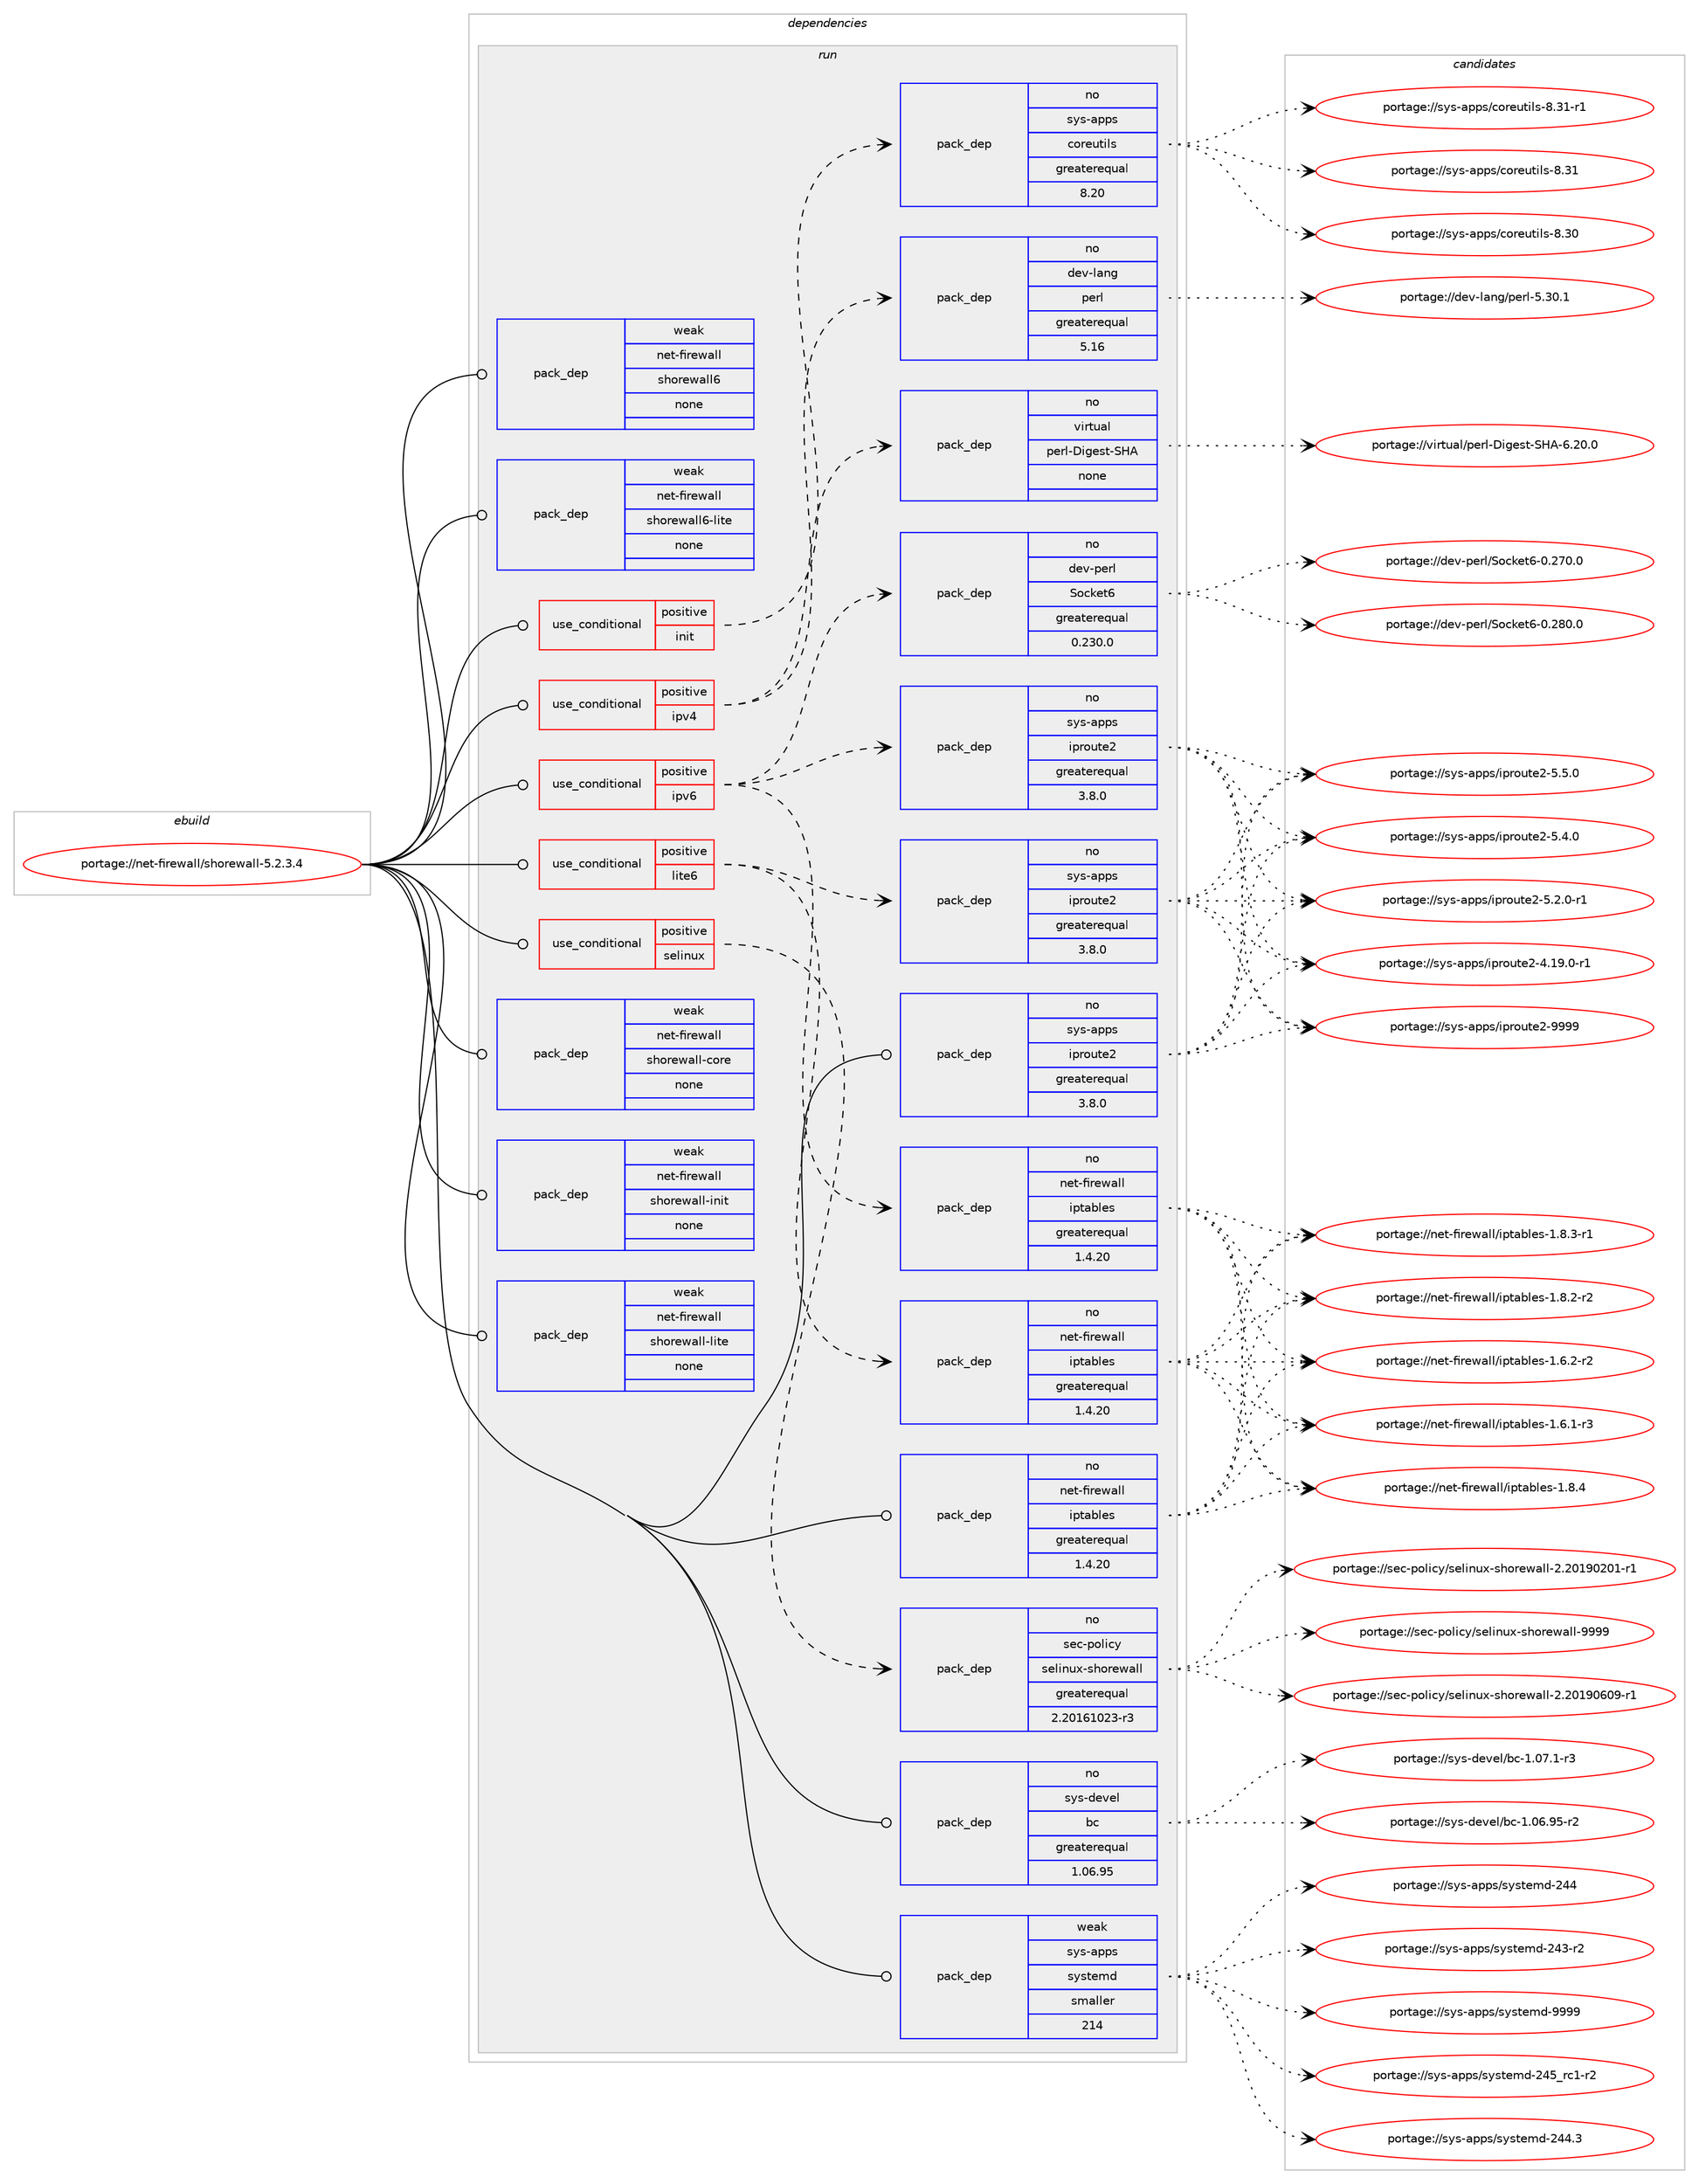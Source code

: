 digraph prolog {

# *************
# Graph options
# *************

newrank=true;
concentrate=true;
compound=true;
graph [rankdir=LR,fontname=Helvetica,fontsize=10,ranksep=1.5];#, ranksep=2.5, nodesep=0.2];
edge  [arrowhead=vee];
node  [fontname=Helvetica,fontsize=10];

# **********
# The ebuild
# **********

subgraph cluster_leftcol {
color=gray;
rank=same;
label=<<i>ebuild</i>>;
id [label="portage://net-firewall/shorewall-5.2.3.4", color=red, width=4, href="../net-firewall/shorewall-5.2.3.4.svg"];
}

# ****************
# The dependencies
# ****************

subgraph cluster_midcol {
color=gray;
label=<<i>dependencies</i>>;
subgraph cluster_compile {
fillcolor="#eeeeee";
style=filled;
label=<<i>compile</i>>;
}
subgraph cluster_compileandrun {
fillcolor="#eeeeee";
style=filled;
label=<<i>compile and run</i>>;
}
subgraph cluster_run {
fillcolor="#eeeeee";
style=filled;
label=<<i>run</i>>;
subgraph cond21703 {
dependency96411 [label=<<TABLE BORDER="0" CELLBORDER="1" CELLSPACING="0" CELLPADDING="4"><TR><TD ROWSPAN="3" CELLPADDING="10">use_conditional</TD></TR><TR><TD>positive</TD></TR><TR><TD>init</TD></TR></TABLE>>, shape=none, color=red];
subgraph pack72928 {
dependency96412 [label=<<TABLE BORDER="0" CELLBORDER="1" CELLSPACING="0" CELLPADDING="4" WIDTH="220"><TR><TD ROWSPAN="6" CELLPADDING="30">pack_dep</TD></TR><TR><TD WIDTH="110">no</TD></TR><TR><TD>sys-apps</TD></TR><TR><TD>coreutils</TD></TR><TR><TD>greaterequal</TD></TR><TR><TD>8.20</TD></TR></TABLE>>, shape=none, color=blue];
}
dependency96411:e -> dependency96412:w [weight=20,style="dashed",arrowhead="vee"];
}
id:e -> dependency96411:w [weight=20,style="solid",arrowhead="odot"];
subgraph cond21704 {
dependency96413 [label=<<TABLE BORDER="0" CELLBORDER="1" CELLSPACING="0" CELLPADDING="4"><TR><TD ROWSPAN="3" CELLPADDING="10">use_conditional</TD></TR><TR><TD>positive</TD></TR><TR><TD>ipv4</TD></TR></TABLE>>, shape=none, color=red];
subgraph pack72929 {
dependency96414 [label=<<TABLE BORDER="0" CELLBORDER="1" CELLSPACING="0" CELLPADDING="4" WIDTH="220"><TR><TD ROWSPAN="6" CELLPADDING="30">pack_dep</TD></TR><TR><TD WIDTH="110">no</TD></TR><TR><TD>dev-lang</TD></TR><TR><TD>perl</TD></TR><TR><TD>greaterequal</TD></TR><TR><TD>5.16</TD></TR></TABLE>>, shape=none, color=blue];
}
dependency96413:e -> dependency96414:w [weight=20,style="dashed",arrowhead="vee"];
subgraph pack72930 {
dependency96415 [label=<<TABLE BORDER="0" CELLBORDER="1" CELLSPACING="0" CELLPADDING="4" WIDTH="220"><TR><TD ROWSPAN="6" CELLPADDING="30">pack_dep</TD></TR><TR><TD WIDTH="110">no</TD></TR><TR><TD>virtual</TD></TR><TR><TD>perl-Digest-SHA</TD></TR><TR><TD>none</TD></TR><TR><TD></TD></TR></TABLE>>, shape=none, color=blue];
}
dependency96413:e -> dependency96415:w [weight=20,style="dashed",arrowhead="vee"];
}
id:e -> dependency96413:w [weight=20,style="solid",arrowhead="odot"];
subgraph cond21705 {
dependency96416 [label=<<TABLE BORDER="0" CELLBORDER="1" CELLSPACING="0" CELLPADDING="4"><TR><TD ROWSPAN="3" CELLPADDING="10">use_conditional</TD></TR><TR><TD>positive</TD></TR><TR><TD>ipv6</TD></TR></TABLE>>, shape=none, color=red];
subgraph pack72931 {
dependency96417 [label=<<TABLE BORDER="0" CELLBORDER="1" CELLSPACING="0" CELLPADDING="4" WIDTH="220"><TR><TD ROWSPAN="6" CELLPADDING="30">pack_dep</TD></TR><TR><TD WIDTH="110">no</TD></TR><TR><TD>dev-perl</TD></TR><TR><TD>Socket6</TD></TR><TR><TD>greaterequal</TD></TR><TR><TD>0.230.0</TD></TR></TABLE>>, shape=none, color=blue];
}
dependency96416:e -> dependency96417:w [weight=20,style="dashed",arrowhead="vee"];
subgraph pack72932 {
dependency96418 [label=<<TABLE BORDER="0" CELLBORDER="1" CELLSPACING="0" CELLPADDING="4" WIDTH="220"><TR><TD ROWSPAN="6" CELLPADDING="30">pack_dep</TD></TR><TR><TD WIDTH="110">no</TD></TR><TR><TD>net-firewall</TD></TR><TR><TD>iptables</TD></TR><TR><TD>greaterequal</TD></TR><TR><TD>1.4.20</TD></TR></TABLE>>, shape=none, color=blue];
}
dependency96416:e -> dependency96418:w [weight=20,style="dashed",arrowhead="vee"];
subgraph pack72933 {
dependency96419 [label=<<TABLE BORDER="0" CELLBORDER="1" CELLSPACING="0" CELLPADDING="4" WIDTH="220"><TR><TD ROWSPAN="6" CELLPADDING="30">pack_dep</TD></TR><TR><TD WIDTH="110">no</TD></TR><TR><TD>sys-apps</TD></TR><TR><TD>iproute2</TD></TR><TR><TD>greaterequal</TD></TR><TR><TD>3.8.0</TD></TR></TABLE>>, shape=none, color=blue];
}
dependency96416:e -> dependency96419:w [weight=20,style="dashed",arrowhead="vee"];
}
id:e -> dependency96416:w [weight=20,style="solid",arrowhead="odot"];
subgraph cond21706 {
dependency96420 [label=<<TABLE BORDER="0" CELLBORDER="1" CELLSPACING="0" CELLPADDING="4"><TR><TD ROWSPAN="3" CELLPADDING="10">use_conditional</TD></TR><TR><TD>positive</TD></TR><TR><TD>lite6</TD></TR></TABLE>>, shape=none, color=red];
subgraph pack72934 {
dependency96421 [label=<<TABLE BORDER="0" CELLBORDER="1" CELLSPACING="0" CELLPADDING="4" WIDTH="220"><TR><TD ROWSPAN="6" CELLPADDING="30">pack_dep</TD></TR><TR><TD WIDTH="110">no</TD></TR><TR><TD>net-firewall</TD></TR><TR><TD>iptables</TD></TR><TR><TD>greaterequal</TD></TR><TR><TD>1.4.20</TD></TR></TABLE>>, shape=none, color=blue];
}
dependency96420:e -> dependency96421:w [weight=20,style="dashed",arrowhead="vee"];
subgraph pack72935 {
dependency96422 [label=<<TABLE BORDER="0" CELLBORDER="1" CELLSPACING="0" CELLPADDING="4" WIDTH="220"><TR><TD ROWSPAN="6" CELLPADDING="30">pack_dep</TD></TR><TR><TD WIDTH="110">no</TD></TR><TR><TD>sys-apps</TD></TR><TR><TD>iproute2</TD></TR><TR><TD>greaterequal</TD></TR><TR><TD>3.8.0</TD></TR></TABLE>>, shape=none, color=blue];
}
dependency96420:e -> dependency96422:w [weight=20,style="dashed",arrowhead="vee"];
}
id:e -> dependency96420:w [weight=20,style="solid",arrowhead="odot"];
subgraph cond21707 {
dependency96423 [label=<<TABLE BORDER="0" CELLBORDER="1" CELLSPACING="0" CELLPADDING="4"><TR><TD ROWSPAN="3" CELLPADDING="10">use_conditional</TD></TR><TR><TD>positive</TD></TR><TR><TD>selinux</TD></TR></TABLE>>, shape=none, color=red];
subgraph pack72936 {
dependency96424 [label=<<TABLE BORDER="0" CELLBORDER="1" CELLSPACING="0" CELLPADDING="4" WIDTH="220"><TR><TD ROWSPAN="6" CELLPADDING="30">pack_dep</TD></TR><TR><TD WIDTH="110">no</TD></TR><TR><TD>sec-policy</TD></TR><TR><TD>selinux-shorewall</TD></TR><TR><TD>greaterequal</TD></TR><TR><TD>2.20161023-r3</TD></TR></TABLE>>, shape=none, color=blue];
}
dependency96423:e -> dependency96424:w [weight=20,style="dashed",arrowhead="vee"];
}
id:e -> dependency96423:w [weight=20,style="solid",arrowhead="odot"];
subgraph pack72937 {
dependency96425 [label=<<TABLE BORDER="0" CELLBORDER="1" CELLSPACING="0" CELLPADDING="4" WIDTH="220"><TR><TD ROWSPAN="6" CELLPADDING="30">pack_dep</TD></TR><TR><TD WIDTH="110">no</TD></TR><TR><TD>net-firewall</TD></TR><TR><TD>iptables</TD></TR><TR><TD>greaterequal</TD></TR><TR><TD>1.4.20</TD></TR></TABLE>>, shape=none, color=blue];
}
id:e -> dependency96425:w [weight=20,style="solid",arrowhead="odot"];
subgraph pack72938 {
dependency96426 [label=<<TABLE BORDER="0" CELLBORDER="1" CELLSPACING="0" CELLPADDING="4" WIDTH="220"><TR><TD ROWSPAN="6" CELLPADDING="30">pack_dep</TD></TR><TR><TD WIDTH="110">no</TD></TR><TR><TD>sys-apps</TD></TR><TR><TD>iproute2</TD></TR><TR><TD>greaterequal</TD></TR><TR><TD>3.8.0</TD></TR></TABLE>>, shape=none, color=blue];
}
id:e -> dependency96426:w [weight=20,style="solid",arrowhead="odot"];
subgraph pack72939 {
dependency96427 [label=<<TABLE BORDER="0" CELLBORDER="1" CELLSPACING="0" CELLPADDING="4" WIDTH="220"><TR><TD ROWSPAN="6" CELLPADDING="30">pack_dep</TD></TR><TR><TD WIDTH="110">no</TD></TR><TR><TD>sys-devel</TD></TR><TR><TD>bc</TD></TR><TR><TD>greaterequal</TD></TR><TR><TD>1.06.95</TD></TR></TABLE>>, shape=none, color=blue];
}
id:e -> dependency96427:w [weight=20,style="solid",arrowhead="odot"];
subgraph pack72940 {
dependency96428 [label=<<TABLE BORDER="0" CELLBORDER="1" CELLSPACING="0" CELLPADDING="4" WIDTH="220"><TR><TD ROWSPAN="6" CELLPADDING="30">pack_dep</TD></TR><TR><TD WIDTH="110">weak</TD></TR><TR><TD>net-firewall</TD></TR><TR><TD>shorewall-core</TD></TR><TR><TD>none</TD></TR><TR><TD></TD></TR></TABLE>>, shape=none, color=blue];
}
id:e -> dependency96428:w [weight=20,style="solid",arrowhead="odot"];
subgraph pack72941 {
dependency96429 [label=<<TABLE BORDER="0" CELLBORDER="1" CELLSPACING="0" CELLPADDING="4" WIDTH="220"><TR><TD ROWSPAN="6" CELLPADDING="30">pack_dep</TD></TR><TR><TD WIDTH="110">weak</TD></TR><TR><TD>net-firewall</TD></TR><TR><TD>shorewall-init</TD></TR><TR><TD>none</TD></TR><TR><TD></TD></TR></TABLE>>, shape=none, color=blue];
}
id:e -> dependency96429:w [weight=20,style="solid",arrowhead="odot"];
subgraph pack72942 {
dependency96430 [label=<<TABLE BORDER="0" CELLBORDER="1" CELLSPACING="0" CELLPADDING="4" WIDTH="220"><TR><TD ROWSPAN="6" CELLPADDING="30">pack_dep</TD></TR><TR><TD WIDTH="110">weak</TD></TR><TR><TD>net-firewall</TD></TR><TR><TD>shorewall-lite</TD></TR><TR><TD>none</TD></TR><TR><TD></TD></TR></TABLE>>, shape=none, color=blue];
}
id:e -> dependency96430:w [weight=20,style="solid",arrowhead="odot"];
subgraph pack72943 {
dependency96431 [label=<<TABLE BORDER="0" CELLBORDER="1" CELLSPACING="0" CELLPADDING="4" WIDTH="220"><TR><TD ROWSPAN="6" CELLPADDING="30">pack_dep</TD></TR><TR><TD WIDTH="110">weak</TD></TR><TR><TD>net-firewall</TD></TR><TR><TD>shorewall6</TD></TR><TR><TD>none</TD></TR><TR><TD></TD></TR></TABLE>>, shape=none, color=blue];
}
id:e -> dependency96431:w [weight=20,style="solid",arrowhead="odot"];
subgraph pack72944 {
dependency96432 [label=<<TABLE BORDER="0" CELLBORDER="1" CELLSPACING="0" CELLPADDING="4" WIDTH="220"><TR><TD ROWSPAN="6" CELLPADDING="30">pack_dep</TD></TR><TR><TD WIDTH="110">weak</TD></TR><TR><TD>net-firewall</TD></TR><TR><TD>shorewall6-lite</TD></TR><TR><TD>none</TD></TR><TR><TD></TD></TR></TABLE>>, shape=none, color=blue];
}
id:e -> dependency96432:w [weight=20,style="solid",arrowhead="odot"];
subgraph pack72945 {
dependency96433 [label=<<TABLE BORDER="0" CELLBORDER="1" CELLSPACING="0" CELLPADDING="4" WIDTH="220"><TR><TD ROWSPAN="6" CELLPADDING="30">pack_dep</TD></TR><TR><TD WIDTH="110">weak</TD></TR><TR><TD>sys-apps</TD></TR><TR><TD>systemd</TD></TR><TR><TD>smaller</TD></TR><TR><TD>214</TD></TR></TABLE>>, shape=none, color=blue];
}
id:e -> dependency96433:w [weight=20,style="solid",arrowhead="odot"];
}
}

# **************
# The candidates
# **************

subgraph cluster_choices {
rank=same;
color=gray;
label=<<i>candidates</i>>;

subgraph choice72928 {
color=black;
nodesep=1;
choice1151211154597112112115479911111410111711610510811545564651494511449 [label="portage://sys-apps/coreutils-8.31-r1", color=red, width=4,href="../sys-apps/coreutils-8.31-r1.svg"];
choice115121115459711211211547991111141011171161051081154556465149 [label="portage://sys-apps/coreutils-8.31", color=red, width=4,href="../sys-apps/coreutils-8.31.svg"];
choice115121115459711211211547991111141011171161051081154556465148 [label="portage://sys-apps/coreutils-8.30", color=red, width=4,href="../sys-apps/coreutils-8.30.svg"];
dependency96412:e -> choice1151211154597112112115479911111410111711610510811545564651494511449:w [style=dotted,weight="100"];
dependency96412:e -> choice115121115459711211211547991111141011171161051081154556465149:w [style=dotted,weight="100"];
dependency96412:e -> choice115121115459711211211547991111141011171161051081154556465148:w [style=dotted,weight="100"];
}
subgraph choice72929 {
color=black;
nodesep=1;
choice10010111845108971101034711210111410845534651484649 [label="portage://dev-lang/perl-5.30.1", color=red, width=4,href="../dev-lang/perl-5.30.1.svg"];
dependency96414:e -> choice10010111845108971101034711210111410845534651484649:w [style=dotted,weight="100"];
}
subgraph choice72930 {
color=black;
nodesep=1;
choice118105114116117971084711210111410845681051031011151164583726545544650484648 [label="portage://virtual/perl-Digest-SHA-6.20.0", color=red, width=4,href="../virtual/perl-Digest-SHA-6.20.0.svg"];
dependency96415:e -> choice118105114116117971084711210111410845681051031011151164583726545544650484648:w [style=dotted,weight="100"];
}
subgraph choice72931 {
color=black;
nodesep=1;
choice10010111845112101114108478311199107101116544548465056484648 [label="portage://dev-perl/Socket6-0.280.0", color=red, width=4,href="../dev-perl/Socket6-0.280.0.svg"];
choice10010111845112101114108478311199107101116544548465055484648 [label="portage://dev-perl/Socket6-0.270.0", color=red, width=4,href="../dev-perl/Socket6-0.270.0.svg"];
dependency96417:e -> choice10010111845112101114108478311199107101116544548465056484648:w [style=dotted,weight="100"];
dependency96417:e -> choice10010111845112101114108478311199107101116544548465055484648:w [style=dotted,weight="100"];
}
subgraph choice72932 {
color=black;
nodesep=1;
choice1101011164510210511410111997108108471051121169798108101115454946564652 [label="portage://net-firewall/iptables-1.8.4", color=red, width=4,href="../net-firewall/iptables-1.8.4.svg"];
choice11010111645102105114101119971081084710511211697981081011154549465646514511449 [label="portage://net-firewall/iptables-1.8.3-r1", color=red, width=4,href="../net-firewall/iptables-1.8.3-r1.svg"];
choice11010111645102105114101119971081084710511211697981081011154549465646504511450 [label="portage://net-firewall/iptables-1.8.2-r2", color=red, width=4,href="../net-firewall/iptables-1.8.2-r2.svg"];
choice11010111645102105114101119971081084710511211697981081011154549465446504511450 [label="portage://net-firewall/iptables-1.6.2-r2", color=red, width=4,href="../net-firewall/iptables-1.6.2-r2.svg"];
choice11010111645102105114101119971081084710511211697981081011154549465446494511451 [label="portage://net-firewall/iptables-1.6.1-r3", color=red, width=4,href="../net-firewall/iptables-1.6.1-r3.svg"];
dependency96418:e -> choice1101011164510210511410111997108108471051121169798108101115454946564652:w [style=dotted,weight="100"];
dependency96418:e -> choice11010111645102105114101119971081084710511211697981081011154549465646514511449:w [style=dotted,weight="100"];
dependency96418:e -> choice11010111645102105114101119971081084710511211697981081011154549465646504511450:w [style=dotted,weight="100"];
dependency96418:e -> choice11010111645102105114101119971081084710511211697981081011154549465446504511450:w [style=dotted,weight="100"];
dependency96418:e -> choice11010111645102105114101119971081084710511211697981081011154549465446494511451:w [style=dotted,weight="100"];
}
subgraph choice72933 {
color=black;
nodesep=1;
choice115121115459711211211547105112114111117116101504557575757 [label="portage://sys-apps/iproute2-9999", color=red, width=4,href="../sys-apps/iproute2-9999.svg"];
choice11512111545971121121154710511211411111711610150455346534648 [label="portage://sys-apps/iproute2-5.5.0", color=red, width=4,href="../sys-apps/iproute2-5.5.0.svg"];
choice11512111545971121121154710511211411111711610150455346524648 [label="portage://sys-apps/iproute2-5.4.0", color=red, width=4,href="../sys-apps/iproute2-5.4.0.svg"];
choice115121115459711211211547105112114111117116101504553465046484511449 [label="portage://sys-apps/iproute2-5.2.0-r1", color=red, width=4,href="../sys-apps/iproute2-5.2.0-r1.svg"];
choice11512111545971121121154710511211411111711610150455246495746484511449 [label="portage://sys-apps/iproute2-4.19.0-r1", color=red, width=4,href="../sys-apps/iproute2-4.19.0-r1.svg"];
dependency96419:e -> choice115121115459711211211547105112114111117116101504557575757:w [style=dotted,weight="100"];
dependency96419:e -> choice11512111545971121121154710511211411111711610150455346534648:w [style=dotted,weight="100"];
dependency96419:e -> choice11512111545971121121154710511211411111711610150455346524648:w [style=dotted,weight="100"];
dependency96419:e -> choice115121115459711211211547105112114111117116101504553465046484511449:w [style=dotted,weight="100"];
dependency96419:e -> choice11512111545971121121154710511211411111711610150455246495746484511449:w [style=dotted,weight="100"];
}
subgraph choice72934 {
color=black;
nodesep=1;
choice1101011164510210511410111997108108471051121169798108101115454946564652 [label="portage://net-firewall/iptables-1.8.4", color=red, width=4,href="../net-firewall/iptables-1.8.4.svg"];
choice11010111645102105114101119971081084710511211697981081011154549465646514511449 [label="portage://net-firewall/iptables-1.8.3-r1", color=red, width=4,href="../net-firewall/iptables-1.8.3-r1.svg"];
choice11010111645102105114101119971081084710511211697981081011154549465646504511450 [label="portage://net-firewall/iptables-1.8.2-r2", color=red, width=4,href="../net-firewall/iptables-1.8.2-r2.svg"];
choice11010111645102105114101119971081084710511211697981081011154549465446504511450 [label="portage://net-firewall/iptables-1.6.2-r2", color=red, width=4,href="../net-firewall/iptables-1.6.2-r2.svg"];
choice11010111645102105114101119971081084710511211697981081011154549465446494511451 [label="portage://net-firewall/iptables-1.6.1-r3", color=red, width=4,href="../net-firewall/iptables-1.6.1-r3.svg"];
dependency96421:e -> choice1101011164510210511410111997108108471051121169798108101115454946564652:w [style=dotted,weight="100"];
dependency96421:e -> choice11010111645102105114101119971081084710511211697981081011154549465646514511449:w [style=dotted,weight="100"];
dependency96421:e -> choice11010111645102105114101119971081084710511211697981081011154549465646504511450:w [style=dotted,weight="100"];
dependency96421:e -> choice11010111645102105114101119971081084710511211697981081011154549465446504511450:w [style=dotted,weight="100"];
dependency96421:e -> choice11010111645102105114101119971081084710511211697981081011154549465446494511451:w [style=dotted,weight="100"];
}
subgraph choice72935 {
color=black;
nodesep=1;
choice115121115459711211211547105112114111117116101504557575757 [label="portage://sys-apps/iproute2-9999", color=red, width=4,href="../sys-apps/iproute2-9999.svg"];
choice11512111545971121121154710511211411111711610150455346534648 [label="portage://sys-apps/iproute2-5.5.0", color=red, width=4,href="../sys-apps/iproute2-5.5.0.svg"];
choice11512111545971121121154710511211411111711610150455346524648 [label="portage://sys-apps/iproute2-5.4.0", color=red, width=4,href="../sys-apps/iproute2-5.4.0.svg"];
choice115121115459711211211547105112114111117116101504553465046484511449 [label="portage://sys-apps/iproute2-5.2.0-r1", color=red, width=4,href="../sys-apps/iproute2-5.2.0-r1.svg"];
choice11512111545971121121154710511211411111711610150455246495746484511449 [label="portage://sys-apps/iproute2-4.19.0-r1", color=red, width=4,href="../sys-apps/iproute2-4.19.0-r1.svg"];
dependency96422:e -> choice115121115459711211211547105112114111117116101504557575757:w [style=dotted,weight="100"];
dependency96422:e -> choice11512111545971121121154710511211411111711610150455346534648:w [style=dotted,weight="100"];
dependency96422:e -> choice11512111545971121121154710511211411111711610150455346524648:w [style=dotted,weight="100"];
dependency96422:e -> choice115121115459711211211547105112114111117116101504553465046484511449:w [style=dotted,weight="100"];
dependency96422:e -> choice11512111545971121121154710511211411111711610150455246495746484511449:w [style=dotted,weight="100"];
}
subgraph choice72936 {
color=black;
nodesep=1;
choice1151019945112111108105991214711510110810511011712045115104111114101119971081084557575757 [label="portage://sec-policy/selinux-shorewall-9999", color=red, width=4,href="../sec-policy/selinux-shorewall-9999.svg"];
choice11510199451121111081059912147115101108105110117120451151041111141011199710810845504650484957485448574511449 [label="portage://sec-policy/selinux-shorewall-2.20190609-r1", color=red, width=4,href="../sec-policy/selinux-shorewall-2.20190609-r1.svg"];
choice11510199451121111081059912147115101108105110117120451151041111141011199710810845504650484957485048494511449 [label="portage://sec-policy/selinux-shorewall-2.20190201-r1", color=red, width=4,href="../sec-policy/selinux-shorewall-2.20190201-r1.svg"];
dependency96424:e -> choice1151019945112111108105991214711510110810511011712045115104111114101119971081084557575757:w [style=dotted,weight="100"];
dependency96424:e -> choice11510199451121111081059912147115101108105110117120451151041111141011199710810845504650484957485448574511449:w [style=dotted,weight="100"];
dependency96424:e -> choice11510199451121111081059912147115101108105110117120451151041111141011199710810845504650484957485048494511449:w [style=dotted,weight="100"];
}
subgraph choice72937 {
color=black;
nodesep=1;
choice1101011164510210511410111997108108471051121169798108101115454946564652 [label="portage://net-firewall/iptables-1.8.4", color=red, width=4,href="../net-firewall/iptables-1.8.4.svg"];
choice11010111645102105114101119971081084710511211697981081011154549465646514511449 [label="portage://net-firewall/iptables-1.8.3-r1", color=red, width=4,href="../net-firewall/iptables-1.8.3-r1.svg"];
choice11010111645102105114101119971081084710511211697981081011154549465646504511450 [label="portage://net-firewall/iptables-1.8.2-r2", color=red, width=4,href="../net-firewall/iptables-1.8.2-r2.svg"];
choice11010111645102105114101119971081084710511211697981081011154549465446504511450 [label="portage://net-firewall/iptables-1.6.2-r2", color=red, width=4,href="../net-firewall/iptables-1.6.2-r2.svg"];
choice11010111645102105114101119971081084710511211697981081011154549465446494511451 [label="portage://net-firewall/iptables-1.6.1-r3", color=red, width=4,href="../net-firewall/iptables-1.6.1-r3.svg"];
dependency96425:e -> choice1101011164510210511410111997108108471051121169798108101115454946564652:w [style=dotted,weight="100"];
dependency96425:e -> choice11010111645102105114101119971081084710511211697981081011154549465646514511449:w [style=dotted,weight="100"];
dependency96425:e -> choice11010111645102105114101119971081084710511211697981081011154549465646504511450:w [style=dotted,weight="100"];
dependency96425:e -> choice11010111645102105114101119971081084710511211697981081011154549465446504511450:w [style=dotted,weight="100"];
dependency96425:e -> choice11010111645102105114101119971081084710511211697981081011154549465446494511451:w [style=dotted,weight="100"];
}
subgraph choice72938 {
color=black;
nodesep=1;
choice115121115459711211211547105112114111117116101504557575757 [label="portage://sys-apps/iproute2-9999", color=red, width=4,href="../sys-apps/iproute2-9999.svg"];
choice11512111545971121121154710511211411111711610150455346534648 [label="portage://sys-apps/iproute2-5.5.0", color=red, width=4,href="../sys-apps/iproute2-5.5.0.svg"];
choice11512111545971121121154710511211411111711610150455346524648 [label="portage://sys-apps/iproute2-5.4.0", color=red, width=4,href="../sys-apps/iproute2-5.4.0.svg"];
choice115121115459711211211547105112114111117116101504553465046484511449 [label="portage://sys-apps/iproute2-5.2.0-r1", color=red, width=4,href="../sys-apps/iproute2-5.2.0-r1.svg"];
choice11512111545971121121154710511211411111711610150455246495746484511449 [label="portage://sys-apps/iproute2-4.19.0-r1", color=red, width=4,href="../sys-apps/iproute2-4.19.0-r1.svg"];
dependency96426:e -> choice115121115459711211211547105112114111117116101504557575757:w [style=dotted,weight="100"];
dependency96426:e -> choice11512111545971121121154710511211411111711610150455346534648:w [style=dotted,weight="100"];
dependency96426:e -> choice11512111545971121121154710511211411111711610150455346524648:w [style=dotted,weight="100"];
dependency96426:e -> choice115121115459711211211547105112114111117116101504553465046484511449:w [style=dotted,weight="100"];
dependency96426:e -> choice11512111545971121121154710511211411111711610150455246495746484511449:w [style=dotted,weight="100"];
}
subgraph choice72939 {
color=black;
nodesep=1;
choice11512111545100101118101108479899454946485546494511451 [label="portage://sys-devel/bc-1.07.1-r3", color=red, width=4,href="../sys-devel/bc-1.07.1-r3.svg"];
choice1151211154510010111810110847989945494648544657534511450 [label="portage://sys-devel/bc-1.06.95-r2", color=red, width=4,href="../sys-devel/bc-1.06.95-r2.svg"];
dependency96427:e -> choice11512111545100101118101108479899454946485546494511451:w [style=dotted,weight="100"];
dependency96427:e -> choice1151211154510010111810110847989945494648544657534511450:w [style=dotted,weight="100"];
}
subgraph choice72940 {
color=black;
nodesep=1;
}
subgraph choice72941 {
color=black;
nodesep=1;
}
subgraph choice72942 {
color=black;
nodesep=1;
}
subgraph choice72943 {
color=black;
nodesep=1;
}
subgraph choice72944 {
color=black;
nodesep=1;
}
subgraph choice72945 {
color=black;
nodesep=1;
choice1151211154597112112115471151211151161011091004557575757 [label="portage://sys-apps/systemd-9999", color=red, width=4,href="../sys-apps/systemd-9999.svg"];
choice115121115459711211211547115121115116101109100455052539511499494511450 [label="portage://sys-apps/systemd-245_rc1-r2", color=red, width=4,href="../sys-apps/systemd-245_rc1-r2.svg"];
choice115121115459711211211547115121115116101109100455052524651 [label="portage://sys-apps/systemd-244.3", color=red, width=4,href="../sys-apps/systemd-244.3.svg"];
choice11512111545971121121154711512111511610110910045505252 [label="portage://sys-apps/systemd-244", color=red, width=4,href="../sys-apps/systemd-244.svg"];
choice115121115459711211211547115121115116101109100455052514511450 [label="portage://sys-apps/systemd-243-r2", color=red, width=4,href="../sys-apps/systemd-243-r2.svg"];
dependency96433:e -> choice1151211154597112112115471151211151161011091004557575757:w [style=dotted,weight="100"];
dependency96433:e -> choice115121115459711211211547115121115116101109100455052539511499494511450:w [style=dotted,weight="100"];
dependency96433:e -> choice115121115459711211211547115121115116101109100455052524651:w [style=dotted,weight="100"];
dependency96433:e -> choice11512111545971121121154711512111511610110910045505252:w [style=dotted,weight="100"];
dependency96433:e -> choice115121115459711211211547115121115116101109100455052514511450:w [style=dotted,weight="100"];
}
}

}
